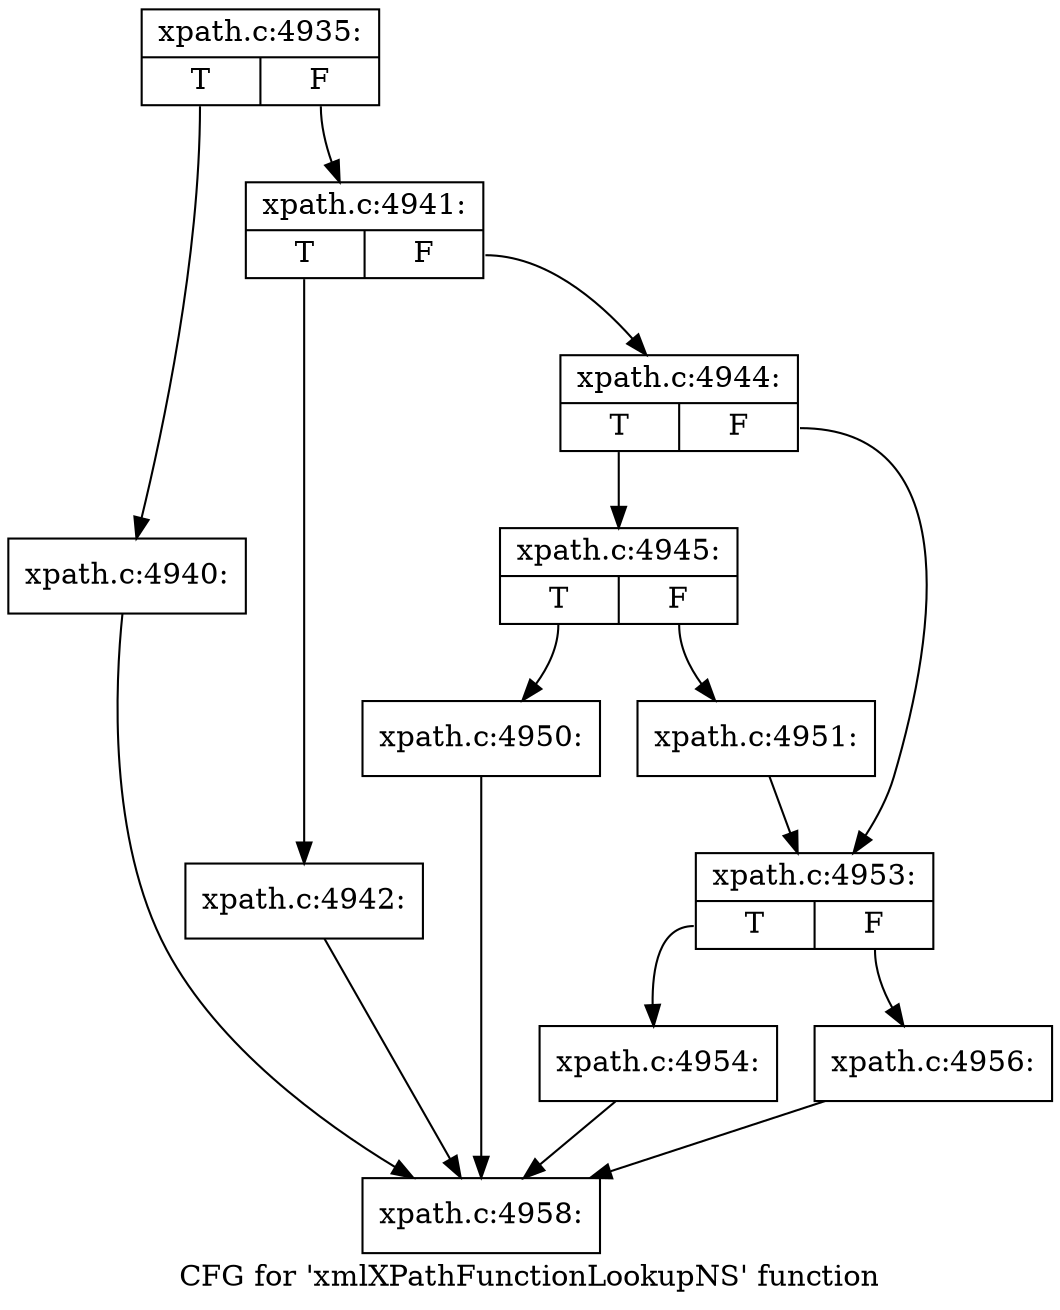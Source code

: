 digraph "CFG for 'xmlXPathFunctionLookupNS' function" {
	label="CFG for 'xmlXPathFunctionLookupNS' function";

	Node0x47ce980 [shape=record,label="{xpath.c:4935:|{<s0>T|<s1>F}}"];
	Node0x47ce980:s0 -> Node0x47cfd20;
	Node0x47ce980:s1 -> Node0x47cfd70;
	Node0x47cfd20 [shape=record,label="{xpath.c:4940:}"];
	Node0x47cfd20 -> Node0x4873900;
	Node0x47cfd70 [shape=record,label="{xpath.c:4941:|{<s0>T|<s1>F}}"];
	Node0x47cfd70:s0 -> Node0x47d01d0;
	Node0x47cfd70:s1 -> Node0x47d0220;
	Node0x47d01d0 [shape=record,label="{xpath.c:4942:}"];
	Node0x47d01d0 -> Node0x4873900;
	Node0x47d0220 [shape=record,label="{xpath.c:4944:|{<s0>T|<s1>F}}"];
	Node0x47d0220:s0 -> Node0x487b160;
	Node0x47d0220:s1 -> Node0x487b1b0;
	Node0x487b160 [shape=record,label="{xpath.c:4945:|{<s0>T|<s1>F}}"];
	Node0x487b160:s0 -> Node0x487c270;
	Node0x487b160:s1 -> Node0x487c2c0;
	Node0x487c270 [shape=record,label="{xpath.c:4950:}"];
	Node0x487c270 -> Node0x4873900;
	Node0x487c2c0 [shape=record,label="{xpath.c:4951:}"];
	Node0x487c2c0 -> Node0x487b1b0;
	Node0x487b1b0 [shape=record,label="{xpath.c:4953:|{<s0>T|<s1>F}}"];
	Node0x487b1b0:s0 -> Node0x487c8a0;
	Node0x487b1b0:s1 -> Node0x487c8f0;
	Node0x487c8a0 [shape=record,label="{xpath.c:4954:}"];
	Node0x487c8a0 -> Node0x4873900;
	Node0x487c8f0 [shape=record,label="{xpath.c:4956:}"];
	Node0x487c8f0 -> Node0x4873900;
	Node0x4873900 [shape=record,label="{xpath.c:4958:}"];
}
